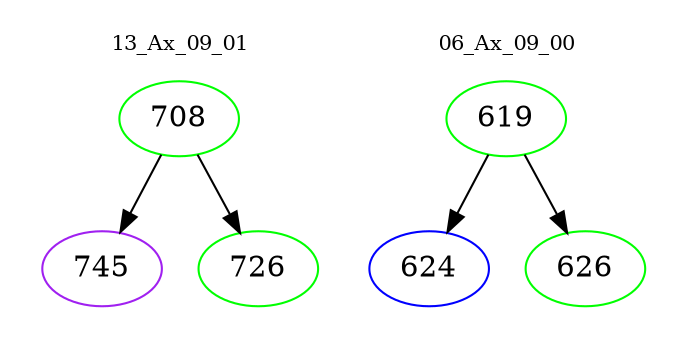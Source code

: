 digraph{
subgraph cluster_0 {
color = white
label = "13_Ax_09_01";
fontsize=10;
T0_708 [label="708", color="green"]
T0_708 -> T0_745 [color="black"]
T0_745 [label="745", color="purple"]
T0_708 -> T0_726 [color="black"]
T0_726 [label="726", color="green"]
}
subgraph cluster_1 {
color = white
label = "06_Ax_09_00";
fontsize=10;
T1_619 [label="619", color="green"]
T1_619 -> T1_624 [color="black"]
T1_624 [label="624", color="blue"]
T1_619 -> T1_626 [color="black"]
T1_626 [label="626", color="green"]
}
}

